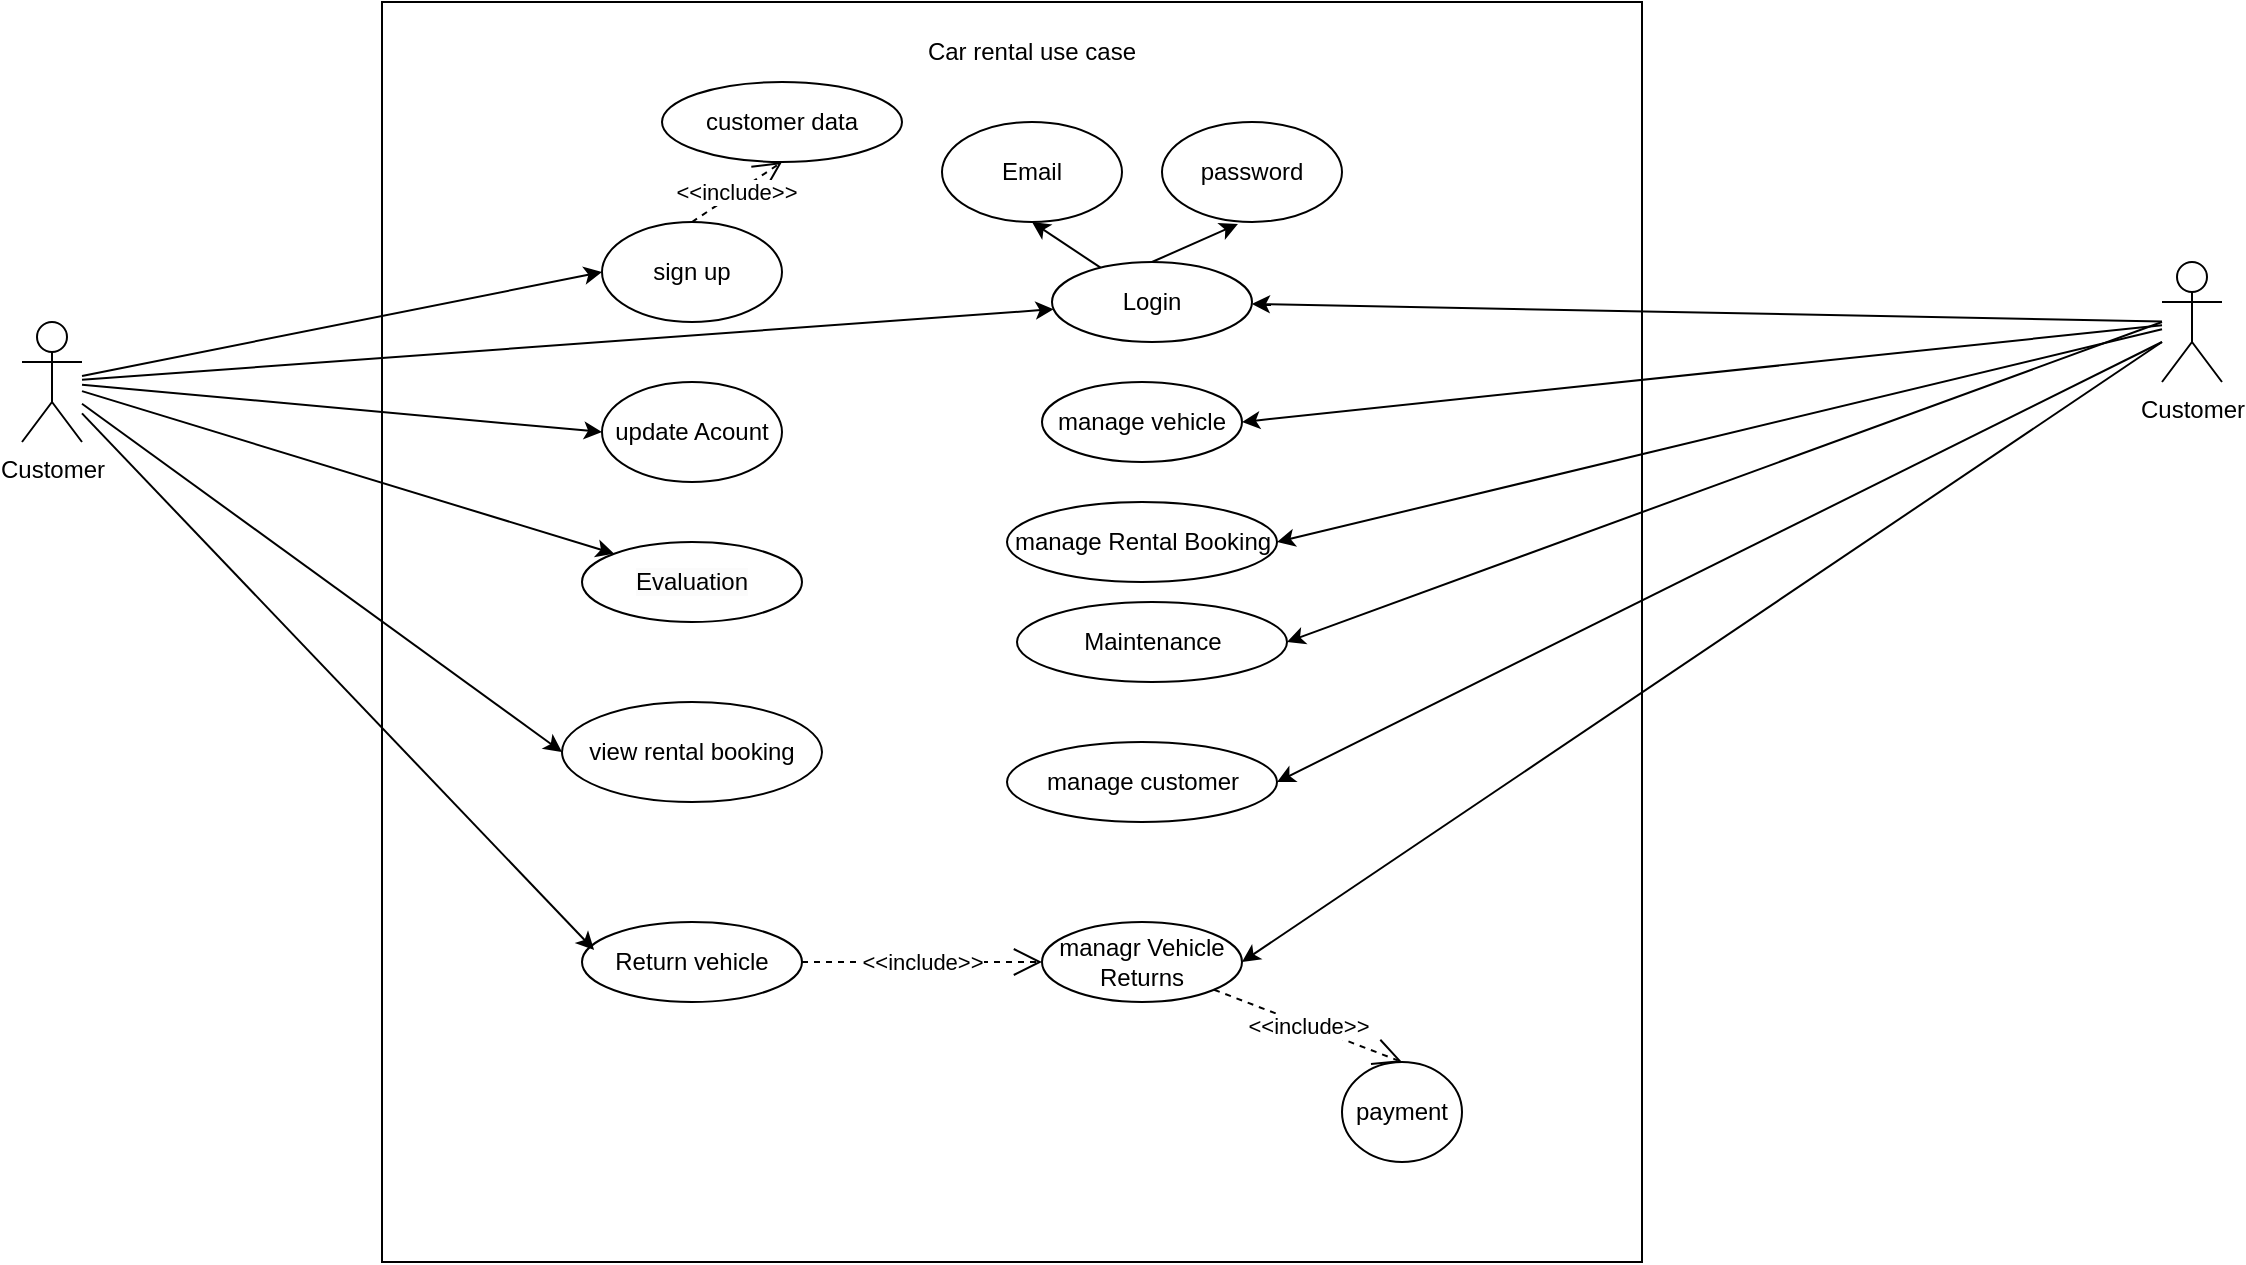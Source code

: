 <mxfile version="24.2.5" type="github">
  <diagram name="Page-1" id="T2ltymCi6m0c4swGiy2a">
    <mxGraphModel dx="1947" dy="476" grid="1" gridSize="10" guides="1" tooltips="1" connect="1" arrows="1" fold="1" page="1" pageScale="1" pageWidth="827" pageHeight="1169" math="0" shadow="0">
      <root>
        <mxCell id="0" />
        <mxCell id="1" parent="0" />
        <mxCell id="VaxM6bgHPkGu4oKI96p7-3" value="" style="rounded=0;whiteSpace=wrap;html=1;" vertex="1" parent="1">
          <mxGeometry x="-160" y="40" width="630" height="630" as="geometry" />
        </mxCell>
        <mxCell id="VaxM6bgHPkGu4oKI96p7-4" value="Customer" style="shape=umlActor;verticalLabelPosition=bottom;verticalAlign=top;html=1;outlineConnect=0;" vertex="1" parent="1">
          <mxGeometry x="-340" y="200" width="30" height="60" as="geometry" />
        </mxCell>
        <mxCell id="VaxM6bgHPkGu4oKI96p7-7" value="Car rental use case" style="text;html=1;align=center;verticalAlign=middle;whiteSpace=wrap;rounded=0;" vertex="1" parent="1">
          <mxGeometry x="100" y="50" width="130" height="30" as="geometry" />
        </mxCell>
        <mxCell id="VaxM6bgHPkGu4oKI96p7-13" value="sign up" style="ellipse;whiteSpace=wrap;html=1;" vertex="1" parent="1">
          <mxGeometry x="-50" y="150" width="90" height="50" as="geometry" />
        </mxCell>
        <mxCell id="VaxM6bgHPkGu4oKI96p7-15" value="" style="endArrow=classic;html=1;rounded=0;entryX=0;entryY=0.5;entryDx=0;entryDy=0;" edge="1" parent="1" source="VaxM6bgHPkGu4oKI96p7-4" target="VaxM6bgHPkGu4oKI96p7-13">
          <mxGeometry width="50" height="50" relative="1" as="geometry">
            <mxPoint x="110" y="220" as="sourcePoint" />
            <mxPoint x="160" y="170" as="targetPoint" />
          </mxGeometry>
        </mxCell>
        <mxCell id="VaxM6bgHPkGu4oKI96p7-16" value="&amp;lt;&amp;lt;include&amp;gt;&amp;gt;" style="endArrow=open;endSize=12;dashed=1;html=1;rounded=0;entryX=0.5;entryY=1;entryDx=0;entryDy=0;exitX=0.5;exitY=0;exitDx=0;exitDy=0;" edge="1" parent="1" source="VaxM6bgHPkGu4oKI96p7-13" target="VaxM6bgHPkGu4oKI96p7-17">
          <mxGeometry width="160" relative="1" as="geometry">
            <mxPoint x="50" y="200" as="sourcePoint" />
            <mxPoint x="130" y="180" as="targetPoint" />
          </mxGeometry>
        </mxCell>
        <mxCell id="VaxM6bgHPkGu4oKI96p7-17" value="customer data" style="ellipse;whiteSpace=wrap;html=1;" vertex="1" parent="1">
          <mxGeometry x="-20" y="80" width="120" height="40" as="geometry" />
        </mxCell>
        <mxCell id="VaxM6bgHPkGu4oKI96p7-21" value="" style="endArrow=classic;html=1;rounded=0;" edge="1" parent="1" source="VaxM6bgHPkGu4oKI96p7-4" target="VaxM6bgHPkGu4oKI96p7-22">
          <mxGeometry width="50" height="50" relative="1" as="geometry">
            <mxPoint x="110" y="530" as="sourcePoint" />
            <mxPoint x="160" y="480" as="targetPoint" />
          </mxGeometry>
        </mxCell>
        <mxCell id="VaxM6bgHPkGu4oKI96p7-22" value="Login" style="ellipse;whiteSpace=wrap;html=1;" vertex="1" parent="1">
          <mxGeometry x="175" y="170" width="100" height="40" as="geometry" />
        </mxCell>
        <mxCell id="VaxM6bgHPkGu4oKI96p7-24" value="Email" style="ellipse;whiteSpace=wrap;html=1;" vertex="1" parent="1">
          <mxGeometry x="120" y="100" width="90" height="50" as="geometry" />
        </mxCell>
        <mxCell id="VaxM6bgHPkGu4oKI96p7-25" value="password" style="ellipse;whiteSpace=wrap;html=1;" vertex="1" parent="1">
          <mxGeometry x="230" y="100" width="90" height="50" as="geometry" />
        </mxCell>
        <mxCell id="VaxM6bgHPkGu4oKI96p7-26" value="" style="endArrow=classic;html=1;rounded=0;entryX=0.5;entryY=1;entryDx=0;entryDy=0;" edge="1" parent="1" source="VaxM6bgHPkGu4oKI96p7-22" target="VaxM6bgHPkGu4oKI96p7-24">
          <mxGeometry width="50" height="50" relative="1" as="geometry">
            <mxPoint x="110" y="220" as="sourcePoint" />
            <mxPoint x="160" y="170" as="targetPoint" />
          </mxGeometry>
        </mxCell>
        <mxCell id="VaxM6bgHPkGu4oKI96p7-28" value="" style="endArrow=classic;html=1;rounded=0;entryX=0.422;entryY=1.02;entryDx=0;entryDy=0;entryPerimeter=0;exitX=0.5;exitY=0;exitDx=0;exitDy=0;" edge="1" parent="1" source="VaxM6bgHPkGu4oKI96p7-22" target="VaxM6bgHPkGu4oKI96p7-25">
          <mxGeometry width="50" height="50" relative="1" as="geometry">
            <mxPoint x="240" y="190" as="sourcePoint" />
            <mxPoint x="290" y="140" as="targetPoint" />
          </mxGeometry>
        </mxCell>
        <mxCell id="VaxM6bgHPkGu4oKI96p7-29" value="Customer" style="shape=umlActor;verticalLabelPosition=bottom;verticalAlign=top;html=1;outlineConnect=0;" vertex="1" parent="1">
          <mxGeometry x="730" y="170" width="30" height="60" as="geometry" />
        </mxCell>
        <mxCell id="VaxM6bgHPkGu4oKI96p7-31" value="" style="endArrow=classic;html=1;rounded=0;" edge="1" parent="1" source="VaxM6bgHPkGu4oKI96p7-29" target="VaxM6bgHPkGu4oKI96p7-22">
          <mxGeometry width="50" height="50" relative="1" as="geometry">
            <mxPoint x="500" y="260" as="sourcePoint" />
            <mxPoint x="550" y="210" as="targetPoint" />
          </mxGeometry>
        </mxCell>
        <mxCell id="VaxM6bgHPkGu4oKI96p7-34" value="update Acount" style="ellipse;whiteSpace=wrap;html=1;" vertex="1" parent="1">
          <mxGeometry x="-50" y="230" width="90" height="50" as="geometry" />
        </mxCell>
        <mxCell id="VaxM6bgHPkGu4oKI96p7-37" value="" style="endArrow=classic;html=1;rounded=0;entryX=0;entryY=0.5;entryDx=0;entryDy=0;" edge="1" parent="1" source="VaxM6bgHPkGu4oKI96p7-4" target="VaxM6bgHPkGu4oKI96p7-34">
          <mxGeometry width="50" height="50" relative="1" as="geometry">
            <mxPoint x="170" y="330" as="sourcePoint" />
            <mxPoint x="220" y="280" as="targetPoint" />
          </mxGeometry>
        </mxCell>
        <mxCell id="VaxM6bgHPkGu4oKI96p7-40" value="view rental booking" style="ellipse;whiteSpace=wrap;html=1;" vertex="1" parent="1">
          <mxGeometry x="-70" y="390" width="130" height="50" as="geometry" />
        </mxCell>
        <mxCell id="VaxM6bgHPkGu4oKI96p7-41" value="" style="endArrow=classic;html=1;rounded=0;entryX=0;entryY=0.5;entryDx=0;entryDy=0;" edge="1" parent="1" source="VaxM6bgHPkGu4oKI96p7-4" target="VaxM6bgHPkGu4oKI96p7-40">
          <mxGeometry width="50" height="50" relative="1" as="geometry">
            <mxPoint x="170" y="330" as="sourcePoint" />
            <mxPoint x="220" y="280" as="targetPoint" />
          </mxGeometry>
        </mxCell>
        <mxCell id="VaxM6bgHPkGu4oKI96p7-49" value="&#xa;&lt;br style=&quot;forced-color-adjust: none; color: rgb(0, 0, 0); font-family: Helvetica; font-size: 12px; font-style: normal; font-variant-ligatures: normal; font-variant-caps: normal; font-weight: 400; letter-spacing: normal; orphans: 2; text-align: center; text-indent: 0px; text-transform: none; widows: 2; word-spacing: 0px; -webkit-text-stroke-width: 0px; white-space: normal; background-color: rgb(251, 251, 251); text-decoration-thickness: initial; text-decoration-style: initial; text-decoration-color: initial;&quot;&gt;&lt;span style=&quot;forced-color-adjust: none; color: rgb(0, 0, 0); font-family: Helvetica; font-size: 12px; font-style: normal; font-variant-ligatures: normal; font-variant-caps: normal; font-weight: 400; letter-spacing: normal; orphans: 2; text-align: center; text-indent: 0px; text-transform: none; widows: 2; word-spacing: 0px; -webkit-text-stroke-width: 0px; white-space: normal; text-decoration-thickness: initial; text-decoration-style: initial; text-decoration-color: initial; background-color: rgb(251, 251, 251); float: none; display: inline !important;&quot;&gt;Evaluation&lt;/span&gt;&lt;br style=&quot;forced-color-adjust: none; color: rgb(0, 0, 0); font-family: Helvetica; font-size: 12px; font-style: normal; font-variant-ligatures: normal; font-variant-caps: normal; font-weight: 400; letter-spacing: normal; orphans: 2; text-align: center; text-indent: 0px; text-transform: none; widows: 2; word-spacing: 0px; -webkit-text-stroke-width: 0px; white-space: normal; background-color: rgb(251, 251, 251); text-decoration-thickness: initial; text-decoration-style: initial; text-decoration-color: initial;&quot;&gt;&#xa;&#xa;" style="ellipse;whiteSpace=wrap;html=1;" vertex="1" parent="1">
          <mxGeometry x="-60" y="310" width="110" height="40" as="geometry" />
        </mxCell>
        <mxCell id="VaxM6bgHPkGu4oKI96p7-52" value="" style="endArrow=classic;html=1;rounded=0;entryX=0;entryY=0;entryDx=0;entryDy=0;" edge="1" parent="1" source="VaxM6bgHPkGu4oKI96p7-4" target="VaxM6bgHPkGu4oKI96p7-49">
          <mxGeometry width="50" height="50" relative="1" as="geometry">
            <mxPoint x="170" y="340" as="sourcePoint" />
            <mxPoint x="220" y="290" as="targetPoint" />
          </mxGeometry>
        </mxCell>
        <mxCell id="VaxM6bgHPkGu4oKI96p7-53" value="Return vehicle" style="ellipse;whiteSpace=wrap;html=1;" vertex="1" parent="1">
          <mxGeometry x="-60" y="500" width="110" height="40" as="geometry" />
        </mxCell>
        <mxCell id="VaxM6bgHPkGu4oKI96p7-54" value="" style="endArrow=classic;html=1;rounded=0;entryX=0.055;entryY=0.35;entryDx=0;entryDy=0;entryPerimeter=0;" edge="1" parent="1" source="VaxM6bgHPkGu4oKI96p7-4" target="VaxM6bgHPkGu4oKI96p7-53">
          <mxGeometry width="50" height="50" relative="1" as="geometry">
            <mxPoint x="-300" y="251" as="sourcePoint" />
            <mxPoint x="-34" y="446" as="targetPoint" />
          </mxGeometry>
        </mxCell>
        <mxCell id="VaxM6bgHPkGu4oKI96p7-55" value="&amp;lt;&amp;lt;include&amp;gt;&amp;gt;" style="endArrow=open;endSize=12;dashed=1;html=1;rounded=0;entryX=0;entryY=0.5;entryDx=0;entryDy=0;exitX=1;exitY=0.5;exitDx=0;exitDy=0;" edge="1" parent="1" source="VaxM6bgHPkGu4oKI96p7-53" target="VaxM6bgHPkGu4oKI96p7-59">
          <mxGeometry width="160" relative="1" as="geometry">
            <mxPoint x="5" y="160" as="sourcePoint" />
            <mxPoint x="50" y="130" as="targetPoint" />
          </mxGeometry>
        </mxCell>
        <mxCell id="VaxM6bgHPkGu4oKI96p7-56" value="payment" style="ellipse;whiteSpace=wrap;html=1;" vertex="1" parent="1">
          <mxGeometry x="320" y="570" width="60" height="50" as="geometry" />
        </mxCell>
        <mxCell id="VaxM6bgHPkGu4oKI96p7-57" value="manage vehicle" style="ellipse;whiteSpace=wrap;html=1;" vertex="1" parent="1">
          <mxGeometry x="170" y="230" width="100" height="40" as="geometry" />
        </mxCell>
        <mxCell id="VaxM6bgHPkGu4oKI96p7-58" value="manage&amp;nbsp;Rental Booking" style="ellipse;whiteSpace=wrap;html=1;" vertex="1" parent="1">
          <mxGeometry x="152.5" y="290" width="135" height="40" as="geometry" />
        </mxCell>
        <mxCell id="VaxM6bgHPkGu4oKI96p7-59" value="managr Vehicle Returns" style="ellipse;whiteSpace=wrap;html=1;" vertex="1" parent="1">
          <mxGeometry x="170" y="500" width="100" height="40" as="geometry" />
        </mxCell>
        <mxCell id="VaxM6bgHPkGu4oKI96p7-60" value="" style="endArrow=classic;html=1;rounded=0;entryX=1;entryY=0.5;entryDx=0;entryDy=0;" edge="1" parent="1" source="VaxM6bgHPkGu4oKI96p7-29" target="VaxM6bgHPkGu4oKI96p7-58">
          <mxGeometry width="50" height="50" relative="1" as="geometry">
            <mxPoint x="730" y="200" as="sourcePoint" />
            <mxPoint x="285" y="201" as="targetPoint" />
          </mxGeometry>
        </mxCell>
        <mxCell id="VaxM6bgHPkGu4oKI96p7-61" value="" style="endArrow=classic;html=1;rounded=0;entryX=1;entryY=0.5;entryDx=0;entryDy=0;" edge="1" parent="1" source="VaxM6bgHPkGu4oKI96p7-29" target="VaxM6bgHPkGu4oKI96p7-57">
          <mxGeometry width="50" height="50" relative="1" as="geometry">
            <mxPoint x="730" y="200" as="sourcePoint" />
            <mxPoint x="295" y="211" as="targetPoint" />
          </mxGeometry>
        </mxCell>
        <mxCell id="VaxM6bgHPkGu4oKI96p7-62" value="" style="endArrow=classic;html=1;rounded=0;entryX=1;entryY=0.5;entryDx=0;entryDy=0;" edge="1" parent="1" target="VaxM6bgHPkGu4oKI96p7-59">
          <mxGeometry width="50" height="50" relative="1" as="geometry">
            <mxPoint x="730" y="210" as="sourcePoint" />
            <mxPoint x="285" y="360" as="targetPoint" />
          </mxGeometry>
        </mxCell>
        <mxCell id="VaxM6bgHPkGu4oKI96p7-64" value="&amp;lt;&amp;lt;include&amp;gt;&amp;gt;" style="endArrow=open;endSize=12;dashed=1;html=1;rounded=0;entryX=0.5;entryY=0;entryDx=0;entryDy=0;" edge="1" parent="1" source="VaxM6bgHPkGu4oKI96p7-59" target="VaxM6bgHPkGu4oKI96p7-56">
          <mxGeometry width="160" relative="1" as="geometry">
            <mxPoint x="60" y="560" as="sourcePoint" />
            <mxPoint x="180" y="480" as="targetPoint" />
          </mxGeometry>
        </mxCell>
        <mxCell id="VaxM6bgHPkGu4oKI96p7-65" value="Maintenance" style="ellipse;whiteSpace=wrap;html=1;" vertex="1" parent="1">
          <mxGeometry x="157.5" y="340" width="135" height="40" as="geometry" />
        </mxCell>
        <mxCell id="VaxM6bgHPkGu4oKI96p7-66" value="" style="endArrow=classic;html=1;rounded=0;entryX=1;entryY=0.5;entryDx=0;entryDy=0;" edge="1" parent="1" target="VaxM6bgHPkGu4oKI96p7-65">
          <mxGeometry width="50" height="50" relative="1" as="geometry">
            <mxPoint x="730" y="200" as="sourcePoint" />
            <mxPoint x="298" y="320" as="targetPoint" />
          </mxGeometry>
        </mxCell>
        <mxCell id="VaxM6bgHPkGu4oKI96p7-67" value="manage customer" style="ellipse;whiteSpace=wrap;html=1;" vertex="1" parent="1">
          <mxGeometry x="152.5" y="410" width="135" height="40" as="geometry" />
        </mxCell>
        <mxCell id="VaxM6bgHPkGu4oKI96p7-68" value="" style="endArrow=classic;html=1;rounded=0;entryX=1;entryY=0.5;entryDx=0;entryDy=0;" edge="1" parent="1" target="VaxM6bgHPkGu4oKI96p7-67">
          <mxGeometry width="50" height="50" relative="1" as="geometry">
            <mxPoint x="730" y="210" as="sourcePoint" />
            <mxPoint x="303" y="370" as="targetPoint" />
          </mxGeometry>
        </mxCell>
      </root>
    </mxGraphModel>
  </diagram>
</mxfile>
